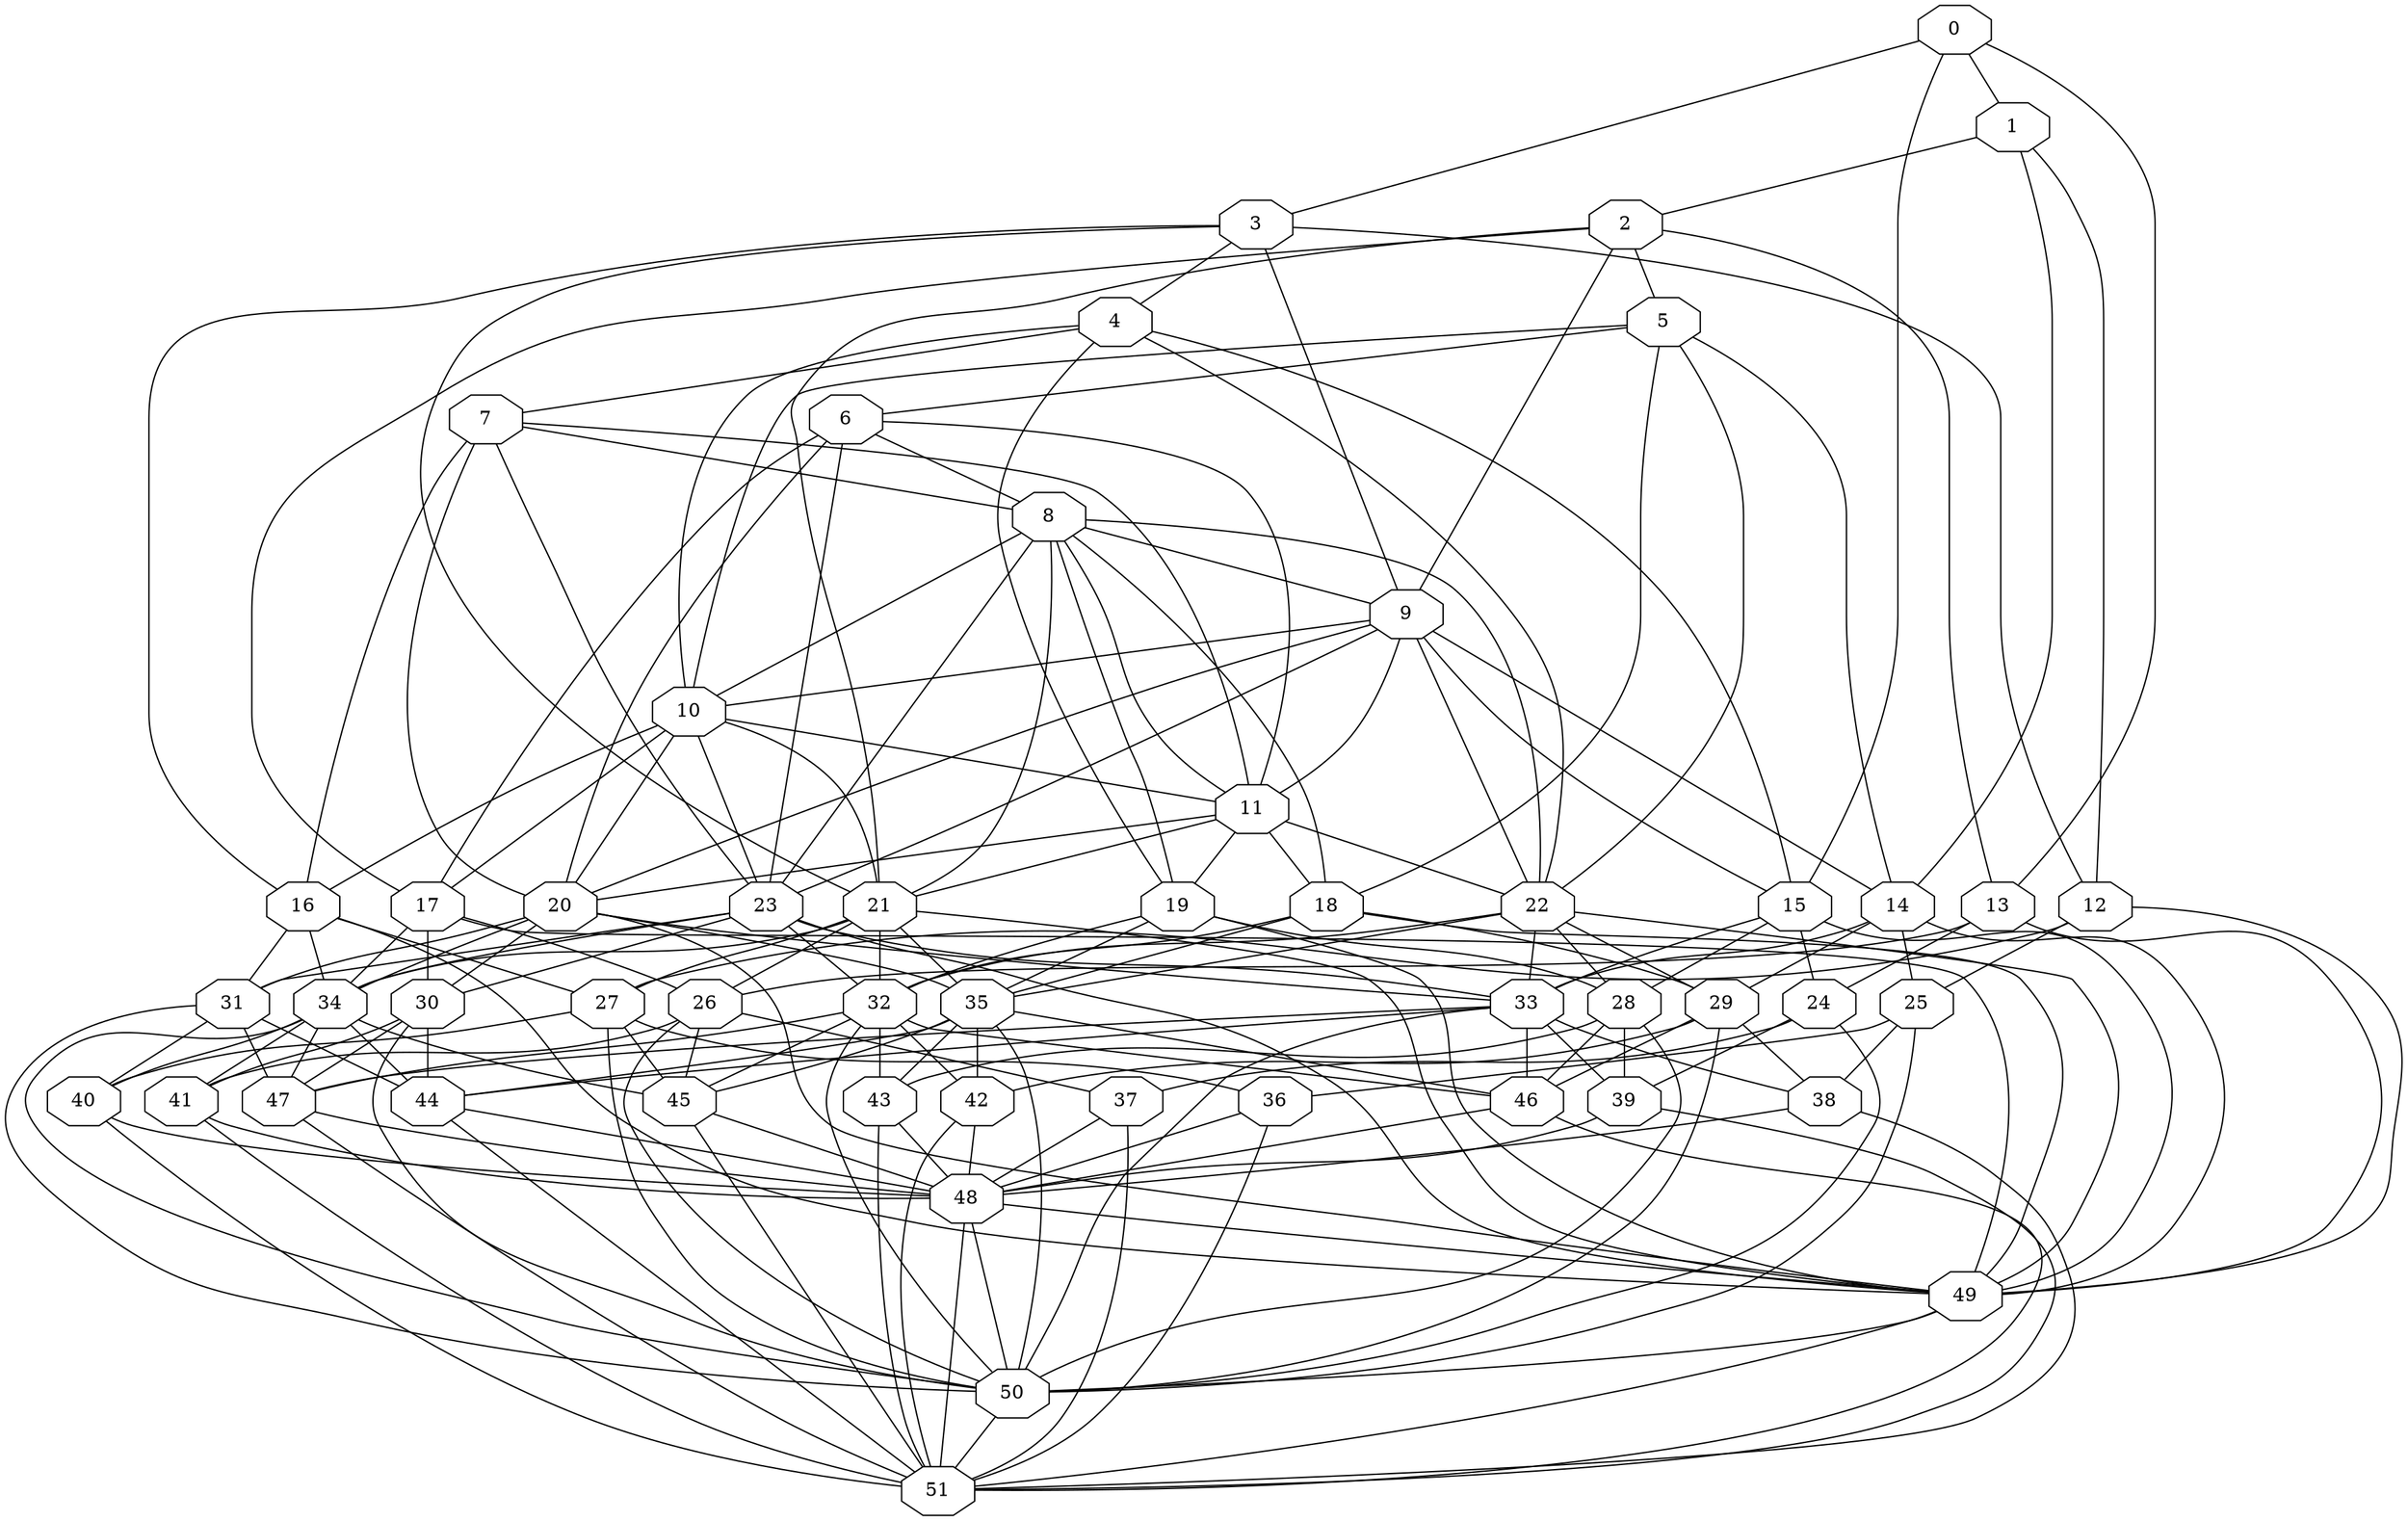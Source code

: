 graph G {
  0[shape = octagon]
  1[shape = octagon]
  2[shape = octagon]
  3[shape = octagon]
  4[shape = octagon]
  5[shape = octagon]
  6[shape = octagon]
  7[shape = octagon]
  8[shape = octagon]
  9[shape = octagon]
  10[shape = octagon]
  11[shape = octagon]
  12[shape = octagon]
  13[shape = octagon]
  14[shape = octagon]
  15[shape = octagon]
  16[shape = octagon]
  17[shape = octagon]
  18[shape = octagon]
  19[shape = octagon]
  20[shape = octagon]
  21[shape = octagon]
  22[shape = octagon]
  23[shape = octagon]
  24[shape = octagon]
  25[shape = octagon]
  26[shape = octagon]
  27[shape = octagon]
  28[shape = octagon]
  29[shape = octagon]
  30[shape = octagon]
  31[shape = octagon]
  32[shape = octagon]
  33[shape = octagon]
  34[shape = octagon]
  35[shape = octagon]
  36[shape = octagon]
  37[shape = octagon]
  38[shape = octagon]
  39[shape = octagon]
  40[shape = octagon]
  41[shape = octagon]
  42[shape = octagon]
  43[shape = octagon]
  44[shape = octagon]
  45[shape = octagon]
  46[shape = octagon]
  47[shape = octagon]
  48[shape = octagon]
  49[shape = octagon]
  50[shape = octagon]
  51[shape = octagon]
  "0"--"1";
  "0"--"3";
  "0"--"13";
  "0"--"15";
  "1"--"2";
  "1"--"12";
  "1"--"14";
  "2"--"5";
  "2"--"9";
  "2"--"13";
  "2"--"17";
  "2"--"21";
  "3"--"4";
  "3"--"9";
  "3"--"12";
  "3"--"16";
  "3"--"21";
  "4"--"7";
  "4"--"10";
  "4"--"15";
  "4"--"19";
  "4"--"22";
  "5"--"6";
  "5"--"10";
  "5"--"14";
  "5"--"18";
  "5"--"22";
  "6"--"8";
  "6"--"11";
  "6"--"17";
  "6"--"20";
  "6"--"23";
  "7"--"8";
  "7"--"11";
  "7"--"16";
  "7"--"20";
  "7"--"23";
  "8"--"9";
  "8"--"10";
  "8"--"11";
  "8"--"18";
  "8"--"19";
  "8"--"21";
  "8"--"22";
  "8"--"23";
  "9"--"10";
  "9"--"11";
  "9"--"14";
  "9"--"15";
  "9"--"20";
  "9"--"22";
  "9"--"23";
  "10"--"11";
  "10"--"16";
  "10"--"17";
  "10"--"20";
  "10"--"21";
  "10"--"23";
  "11"--"18";
  "11"--"19";
  "11"--"20";
  "11"--"21";
  "11"--"22";
  "12"--"25";
  "12"--"27";
  "12"--"49";
  "13"--"24";
  "13"--"26";
  "13"--"49";
  "14"--"25";
  "14"--"29";
  "14"--"33";
  "14"--"49";
  "15"--"24";
  "15"--"28";
  "15"--"33";
  "15"--"49";
  "16"--"27";
  "16"--"31";
  "16"--"34";
  "16"--"49";
  "17"--"26";
  "17"--"30";
  "17"--"34";
  "17"--"49";
  "18"--"29";
  "18"--"32";
  "18"--"35";
  "18"--"49";
  "19"--"28";
  "19"--"32";
  "19"--"35";
  "19"--"49";
  "20"--"30";
  "20"--"31";
  "20"--"33";
  "20"--"34";
  "20"--"35";
  "20"--"49";
  "21"--"26";
  "21"--"27";
  "21"--"32";
  "21"--"34";
  "21"--"35";
  "21"--"49";
  "22"--"28";
  "22"--"29";
  "22"--"32";
  "22"--"33";
  "22"--"35";
  "22"--"49";
  "23"--"30";
  "23"--"31";
  "23"--"32";
  "23"--"33";
  "23"--"34";
  "23"--"49";
  "24"--"37";
  "24"--"39";
  "24"--"50";
  "25"--"36";
  "25"--"38";
  "25"--"50";
  "26"--"37";
  "26"--"41";
  "26"--"45";
  "26"--"50";
  "27"--"36";
  "27"--"40";
  "27"--"45";
  "27"--"50";
  "28"--"39";
  "28"--"43";
  "28"--"46";
  "28"--"50";
  "29"--"38";
  "29"--"42";
  "29"--"46";
  "29"--"50";
  "30"--"41";
  "30"--"44";
  "30"--"47";
  "30"--"50";
  "31"--"40";
  "31"--"44";
  "31"--"47";
  "31"--"50";
  "32"--"42";
  "32"--"43";
  "32"--"45";
  "32"--"46";
  "32"--"47";
  "32"--"50";
  "33"--"38";
  "33"--"39";
  "33"--"44";
  "33"--"46";
  "33"--"47";
  "33"--"50";
  "34"--"40";
  "34"--"41";
  "34"--"44";
  "34"--"45";
  "34"--"47";
  "34"--"50";
  "35"--"42";
  "35"--"43";
  "35"--"44";
  "35"--"45";
  "35"--"46";
  "35"--"50";
  "36"--"48";
  "36"--"51";
  "37"--"48";
  "37"--"51";
  "38"--"48";
  "38"--"51";
  "39"--"48";
  "39"--"51";
  "40"--"48";
  "40"--"51";
  "41"--"48";
  "41"--"51";
  "42"--"48";
  "42"--"51";
  "43"--"48";
  "43"--"51";
  "44"--"48";
  "44"--"51";
  "45"--"48";
  "45"--"51";
  "46"--"48";
  "46"--"51";
  "47"--"48";
  "47"--"51";
  "48"--"49";
  "48"--"50";
  "48"--"51";
  "49"--"50";
  "49"--"51";
  "50"--"51";
}
